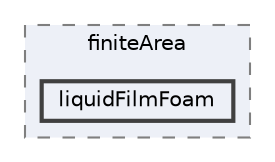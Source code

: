 digraph "applications/solvers/finiteArea/liquidFilmFoam"
{
 // LATEX_PDF_SIZE
  bgcolor="transparent";
  edge [fontname=Helvetica,fontsize=10,labelfontname=Helvetica,labelfontsize=10];
  node [fontname=Helvetica,fontsize=10,shape=box,height=0.2,width=0.4];
  compound=true
  subgraph clusterdir_8093b55327f00aa4ed58d387e2e10983 {
    graph [ bgcolor="#edf0f7", pencolor="grey50", label="finiteArea", fontname=Helvetica,fontsize=10 style="filled,dashed", URL="dir_8093b55327f00aa4ed58d387e2e10983.html",tooltip=""]
  dir_24ca5efb34cb9c57cca2fce07ce916d5 [label="liquidFilmFoam", fillcolor="#edf0f7", color="grey25", style="filled,bold", URL="dir_24ca5efb34cb9c57cca2fce07ce916d5.html",tooltip=""];
  }
}

